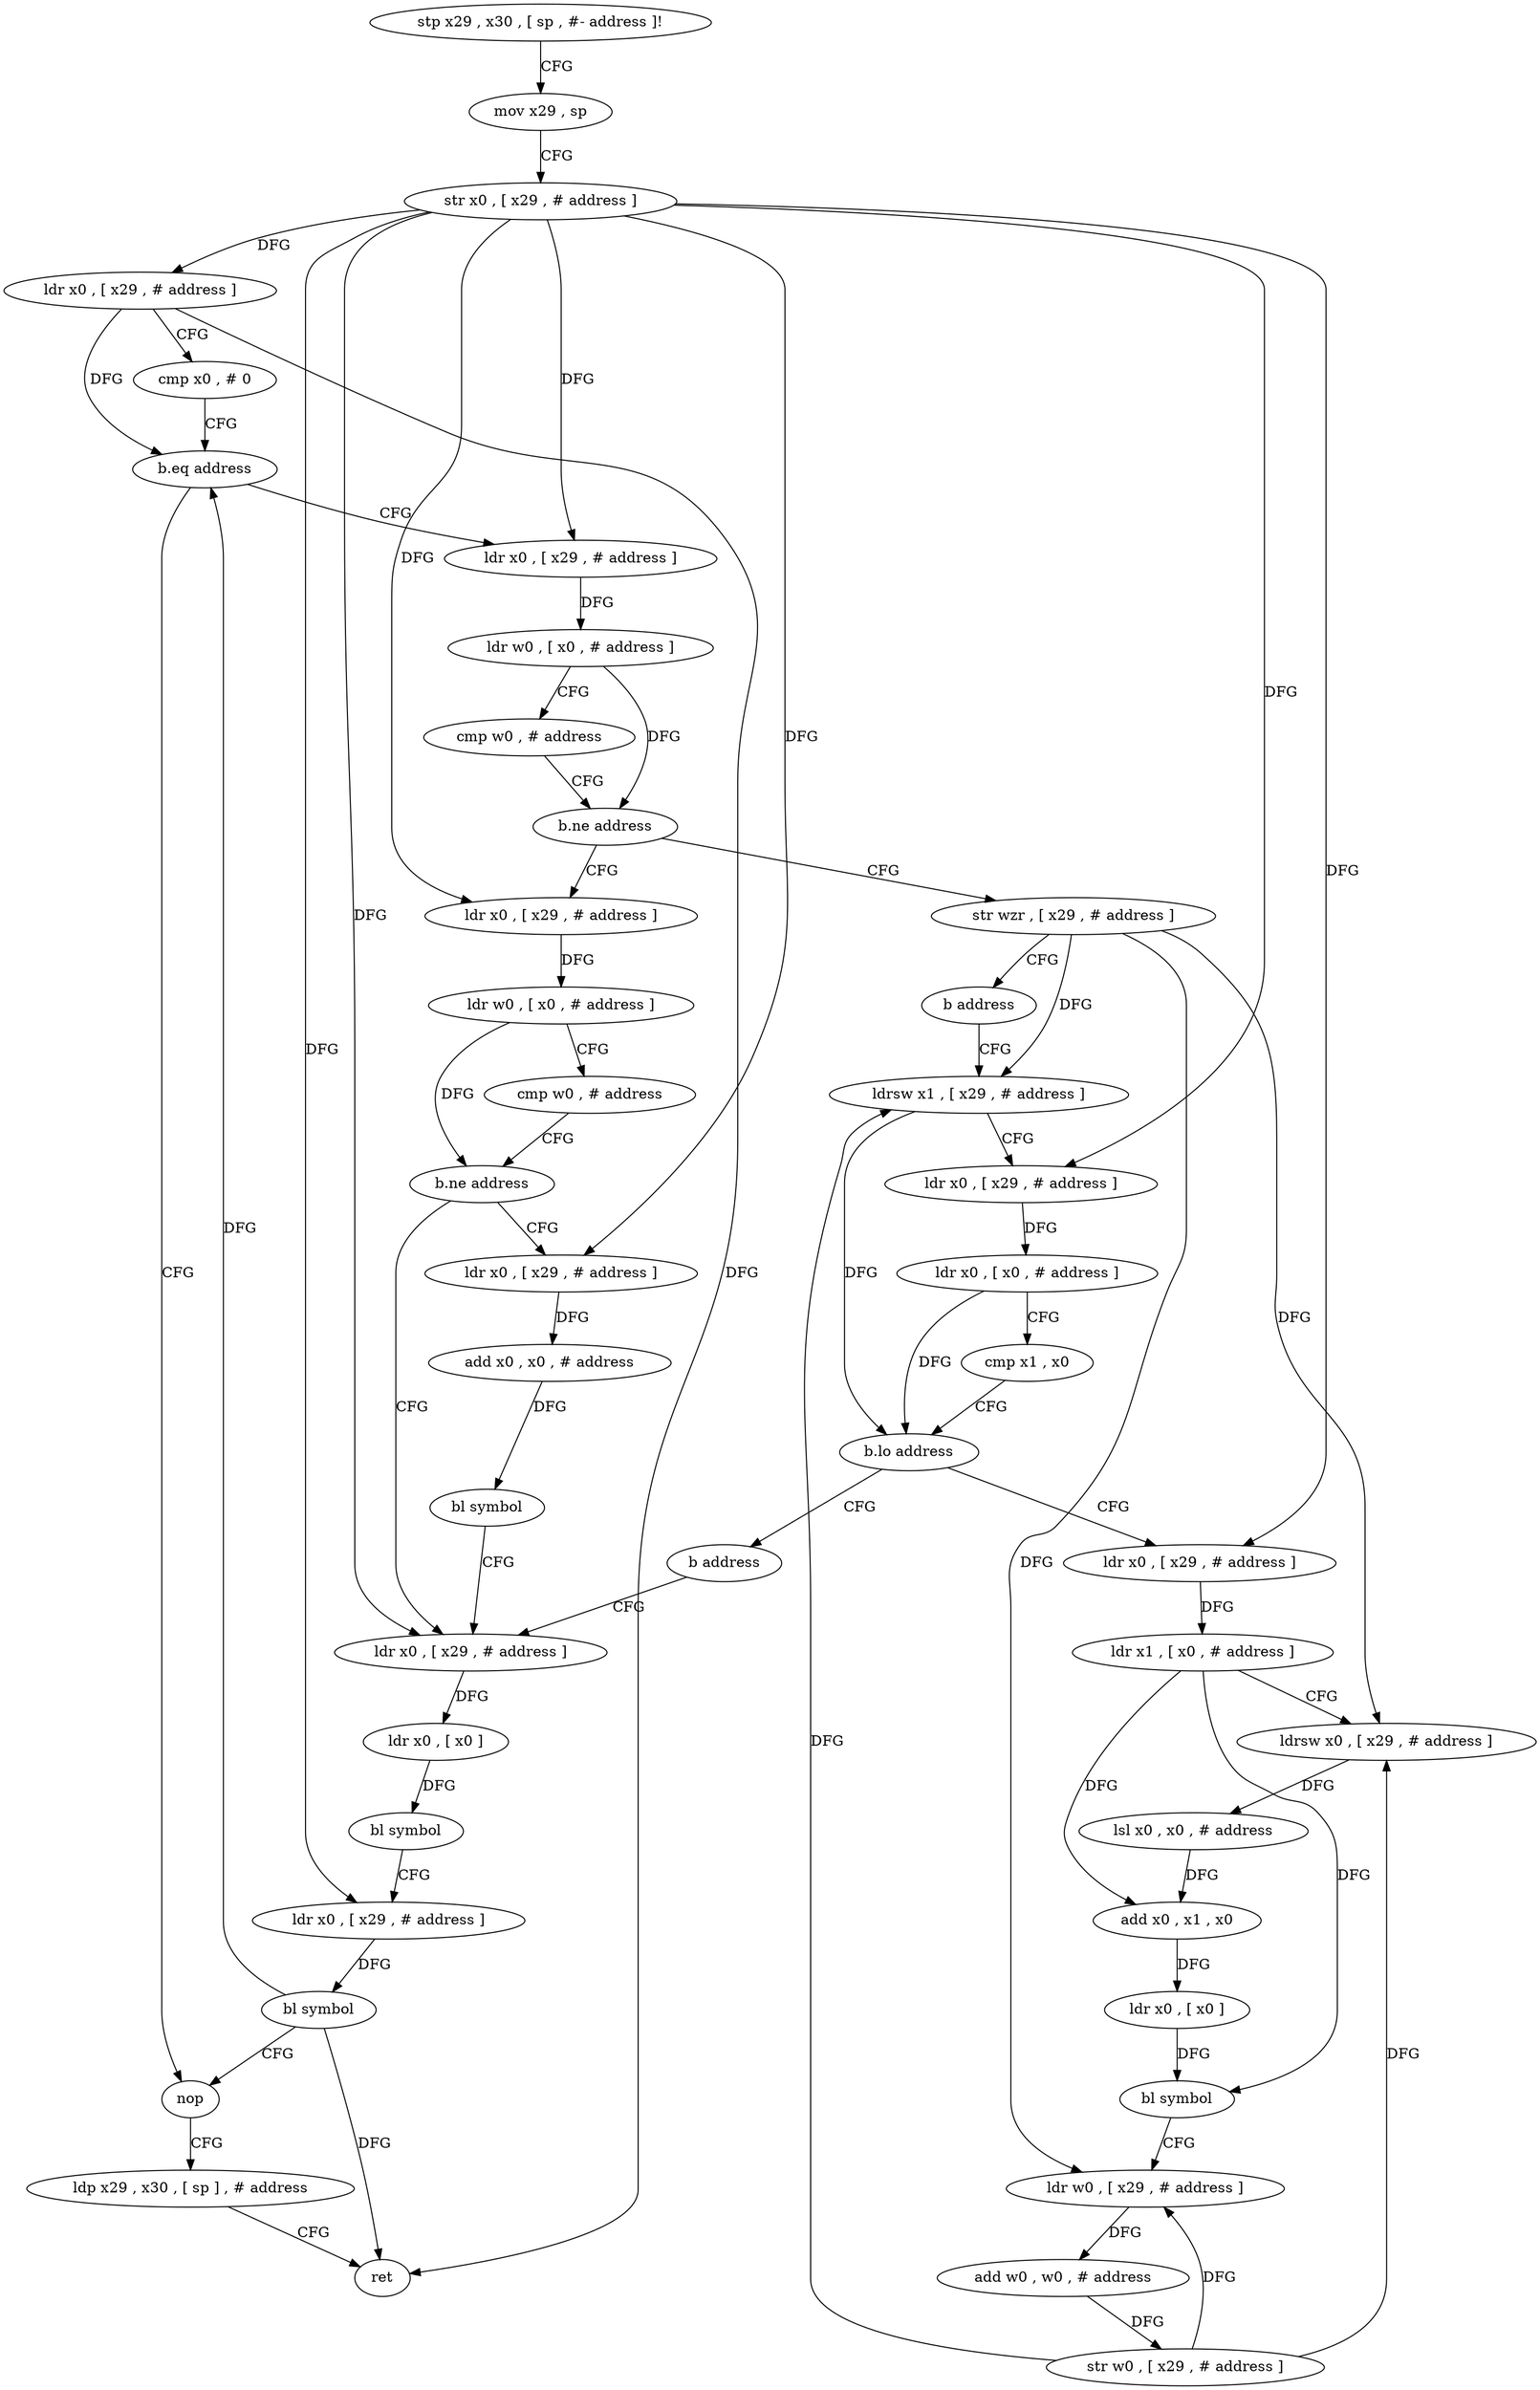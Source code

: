 digraph "func" {
"180304" [label = "stp x29 , x30 , [ sp , #- address ]!" ]
"180308" [label = "mov x29 , sp" ]
"180312" [label = "str x0 , [ x29 , # address ]" ]
"180316" [label = "ldr x0 , [ x29 , # address ]" ]
"180320" [label = "cmp x0 , # 0" ]
"180324" [label = "b.eq address" ]
"180464" [label = "nop" ]
"180328" [label = "ldr x0 , [ x29 , # address ]" ]
"180468" [label = "ldp x29 , x30 , [ sp ] , # address" ]
"180472" [label = "ret" ]
"180332" [label = "ldr w0 , [ x0 , # address ]" ]
"180336" [label = "cmp w0 , # address" ]
"180340" [label = "b.ne address" ]
"180416" [label = "ldr x0 , [ x29 , # address ]" ]
"180344" [label = "str wzr , [ x29 , # address ]" ]
"180420" [label = "ldr w0 , [ x0 , # address ]" ]
"180424" [label = "cmp w0 , # address" ]
"180428" [label = "b.ne address" ]
"180444" [label = "ldr x0 , [ x29 , # address ]" ]
"180432" [label = "ldr x0 , [ x29 , # address ]" ]
"180348" [label = "b address" ]
"180392" [label = "ldrsw x1 , [ x29 , # address ]" ]
"180448" [label = "ldr x0 , [ x0 ]" ]
"180452" [label = "bl symbol" ]
"180456" [label = "ldr x0 , [ x29 , # address ]" ]
"180460" [label = "bl symbol" ]
"180436" [label = "add x0 , x0 , # address" ]
"180440" [label = "bl symbol" ]
"180396" [label = "ldr x0 , [ x29 , # address ]" ]
"180400" [label = "ldr x0 , [ x0 , # address ]" ]
"180404" [label = "cmp x1 , x0" ]
"180408" [label = "b.lo address" ]
"180352" [label = "ldr x0 , [ x29 , # address ]" ]
"180412" [label = "b address" ]
"180356" [label = "ldr x1 , [ x0 , # address ]" ]
"180360" [label = "ldrsw x0 , [ x29 , # address ]" ]
"180364" [label = "lsl x0 , x0 , # address" ]
"180368" [label = "add x0 , x1 , x0" ]
"180372" [label = "ldr x0 , [ x0 ]" ]
"180376" [label = "bl symbol" ]
"180380" [label = "ldr w0 , [ x29 , # address ]" ]
"180384" [label = "add w0 , w0 , # address" ]
"180388" [label = "str w0 , [ x29 , # address ]" ]
"180304" -> "180308" [ label = "CFG" ]
"180308" -> "180312" [ label = "CFG" ]
"180312" -> "180316" [ label = "DFG" ]
"180312" -> "180328" [ label = "DFG" ]
"180312" -> "180416" [ label = "DFG" ]
"180312" -> "180444" [ label = "DFG" ]
"180312" -> "180456" [ label = "DFG" ]
"180312" -> "180432" [ label = "DFG" ]
"180312" -> "180396" [ label = "DFG" ]
"180312" -> "180352" [ label = "DFG" ]
"180316" -> "180320" [ label = "CFG" ]
"180316" -> "180324" [ label = "DFG" ]
"180316" -> "180472" [ label = "DFG" ]
"180320" -> "180324" [ label = "CFG" ]
"180324" -> "180464" [ label = "CFG" ]
"180324" -> "180328" [ label = "CFG" ]
"180464" -> "180468" [ label = "CFG" ]
"180328" -> "180332" [ label = "DFG" ]
"180468" -> "180472" [ label = "CFG" ]
"180332" -> "180336" [ label = "CFG" ]
"180332" -> "180340" [ label = "DFG" ]
"180336" -> "180340" [ label = "CFG" ]
"180340" -> "180416" [ label = "CFG" ]
"180340" -> "180344" [ label = "CFG" ]
"180416" -> "180420" [ label = "DFG" ]
"180344" -> "180348" [ label = "CFG" ]
"180344" -> "180392" [ label = "DFG" ]
"180344" -> "180360" [ label = "DFG" ]
"180344" -> "180380" [ label = "DFG" ]
"180420" -> "180424" [ label = "CFG" ]
"180420" -> "180428" [ label = "DFG" ]
"180424" -> "180428" [ label = "CFG" ]
"180428" -> "180444" [ label = "CFG" ]
"180428" -> "180432" [ label = "CFG" ]
"180444" -> "180448" [ label = "DFG" ]
"180432" -> "180436" [ label = "DFG" ]
"180348" -> "180392" [ label = "CFG" ]
"180392" -> "180396" [ label = "CFG" ]
"180392" -> "180408" [ label = "DFG" ]
"180448" -> "180452" [ label = "DFG" ]
"180452" -> "180456" [ label = "CFG" ]
"180456" -> "180460" [ label = "DFG" ]
"180460" -> "180464" [ label = "CFG" ]
"180460" -> "180324" [ label = "DFG" ]
"180460" -> "180472" [ label = "DFG" ]
"180436" -> "180440" [ label = "DFG" ]
"180440" -> "180444" [ label = "CFG" ]
"180396" -> "180400" [ label = "DFG" ]
"180400" -> "180404" [ label = "CFG" ]
"180400" -> "180408" [ label = "DFG" ]
"180404" -> "180408" [ label = "CFG" ]
"180408" -> "180352" [ label = "CFG" ]
"180408" -> "180412" [ label = "CFG" ]
"180352" -> "180356" [ label = "DFG" ]
"180412" -> "180444" [ label = "CFG" ]
"180356" -> "180360" [ label = "CFG" ]
"180356" -> "180368" [ label = "DFG" ]
"180356" -> "180376" [ label = "DFG" ]
"180360" -> "180364" [ label = "DFG" ]
"180364" -> "180368" [ label = "DFG" ]
"180368" -> "180372" [ label = "DFG" ]
"180372" -> "180376" [ label = "DFG" ]
"180376" -> "180380" [ label = "CFG" ]
"180380" -> "180384" [ label = "DFG" ]
"180384" -> "180388" [ label = "DFG" ]
"180388" -> "180392" [ label = "DFG" ]
"180388" -> "180360" [ label = "DFG" ]
"180388" -> "180380" [ label = "DFG" ]
}

